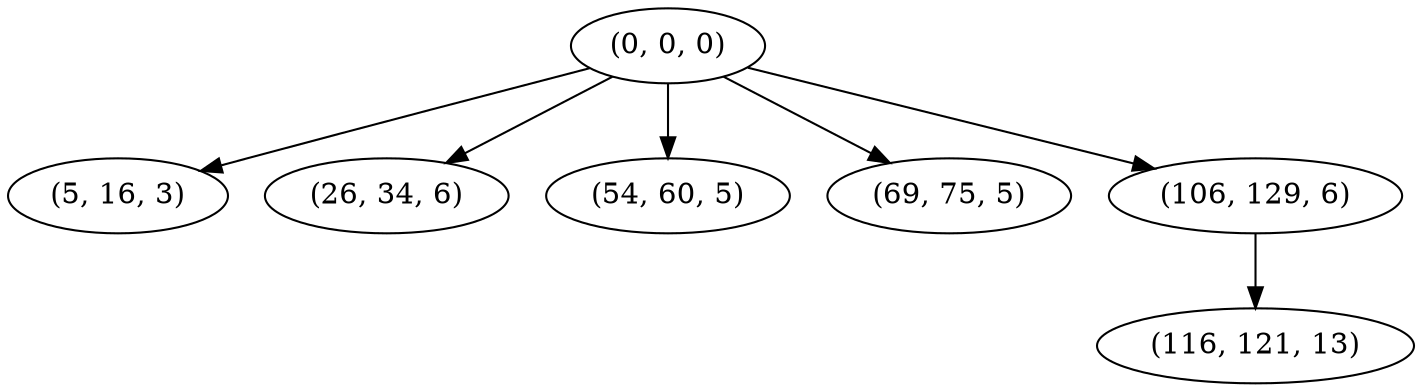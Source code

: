 digraph tree {
    "(0, 0, 0)";
    "(5, 16, 3)";
    "(26, 34, 6)";
    "(54, 60, 5)";
    "(69, 75, 5)";
    "(106, 129, 6)";
    "(116, 121, 13)";
    "(0, 0, 0)" -> "(5, 16, 3)";
    "(0, 0, 0)" -> "(26, 34, 6)";
    "(0, 0, 0)" -> "(54, 60, 5)";
    "(0, 0, 0)" -> "(69, 75, 5)";
    "(0, 0, 0)" -> "(106, 129, 6)";
    "(106, 129, 6)" -> "(116, 121, 13)";
}
